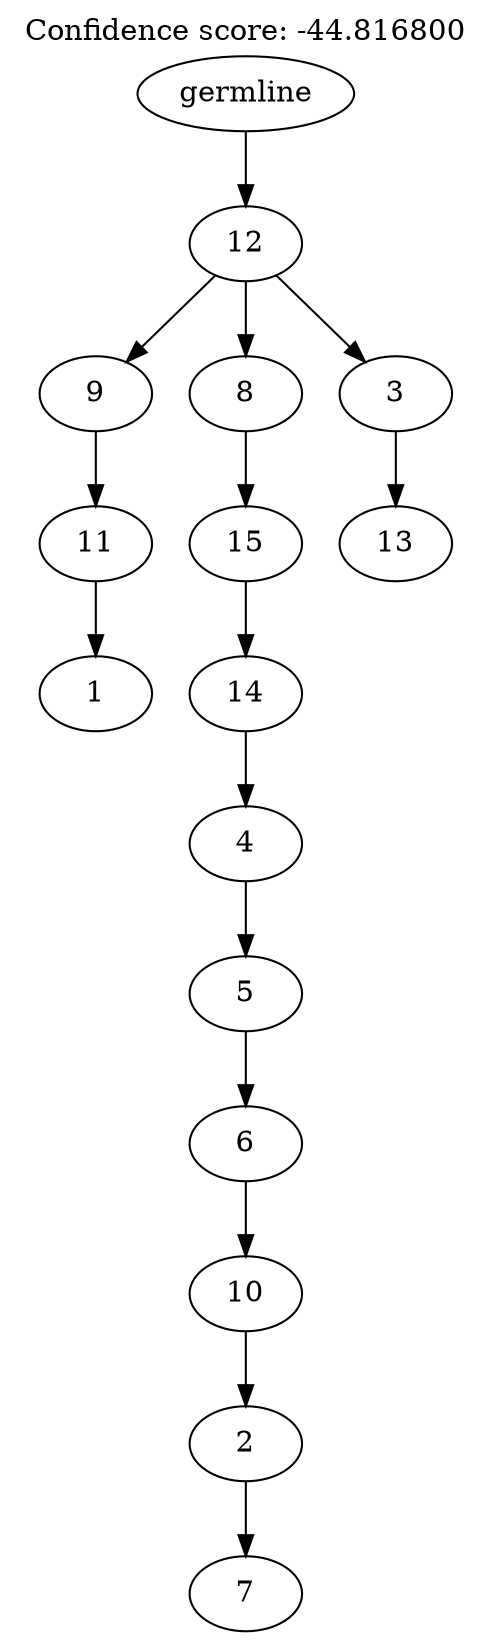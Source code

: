 digraph g {
	"14" -> "15";
	"15" [label="1"];
	"13" -> "14";
	"14" [label="11"];
	"11" -> "12";
	"12" [label="7"];
	"10" -> "11";
	"11" [label="2"];
	"9" -> "10";
	"10" [label="10"];
	"8" -> "9";
	"9" [label="6"];
	"7" -> "8";
	"8" [label="5"];
	"6" -> "7";
	"7" [label="4"];
	"5" -> "6";
	"6" [label="14"];
	"4" -> "5";
	"5" [label="15"];
	"2" -> "3";
	"3" [label="13"];
	"1" -> "2";
	"2" [label="3"];
	"1" -> "4";
	"4" [label="8"];
	"1" -> "13";
	"13" [label="9"];
	"0" -> "1";
	"1" [label="12"];
	"0" [label="germline"];
	labelloc="t";
	label="Confidence score: -44.816800";
}
